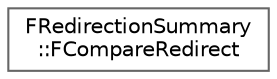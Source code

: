 digraph "Graphical Class Hierarchy"
{
 // INTERACTIVE_SVG=YES
 // LATEX_PDF_SIZE
  bgcolor="transparent";
  edge [fontname=Helvetica,fontsize=10,labelfontname=Helvetica,labelfontsize=10];
  node [fontname=Helvetica,fontsize=10,shape=box,height=0.2,width=0.4];
  rankdir="LR";
  Node0 [id="Node000000",label="FRedirectionSummary\l::FCompareRedirect",height=0.2,width=0.4,color="grey40", fillcolor="white", style="filled",URL="$d8/dbb/structFRedirectionSummary_1_1FCompareRedirect.html",tooltip=" "];
}

